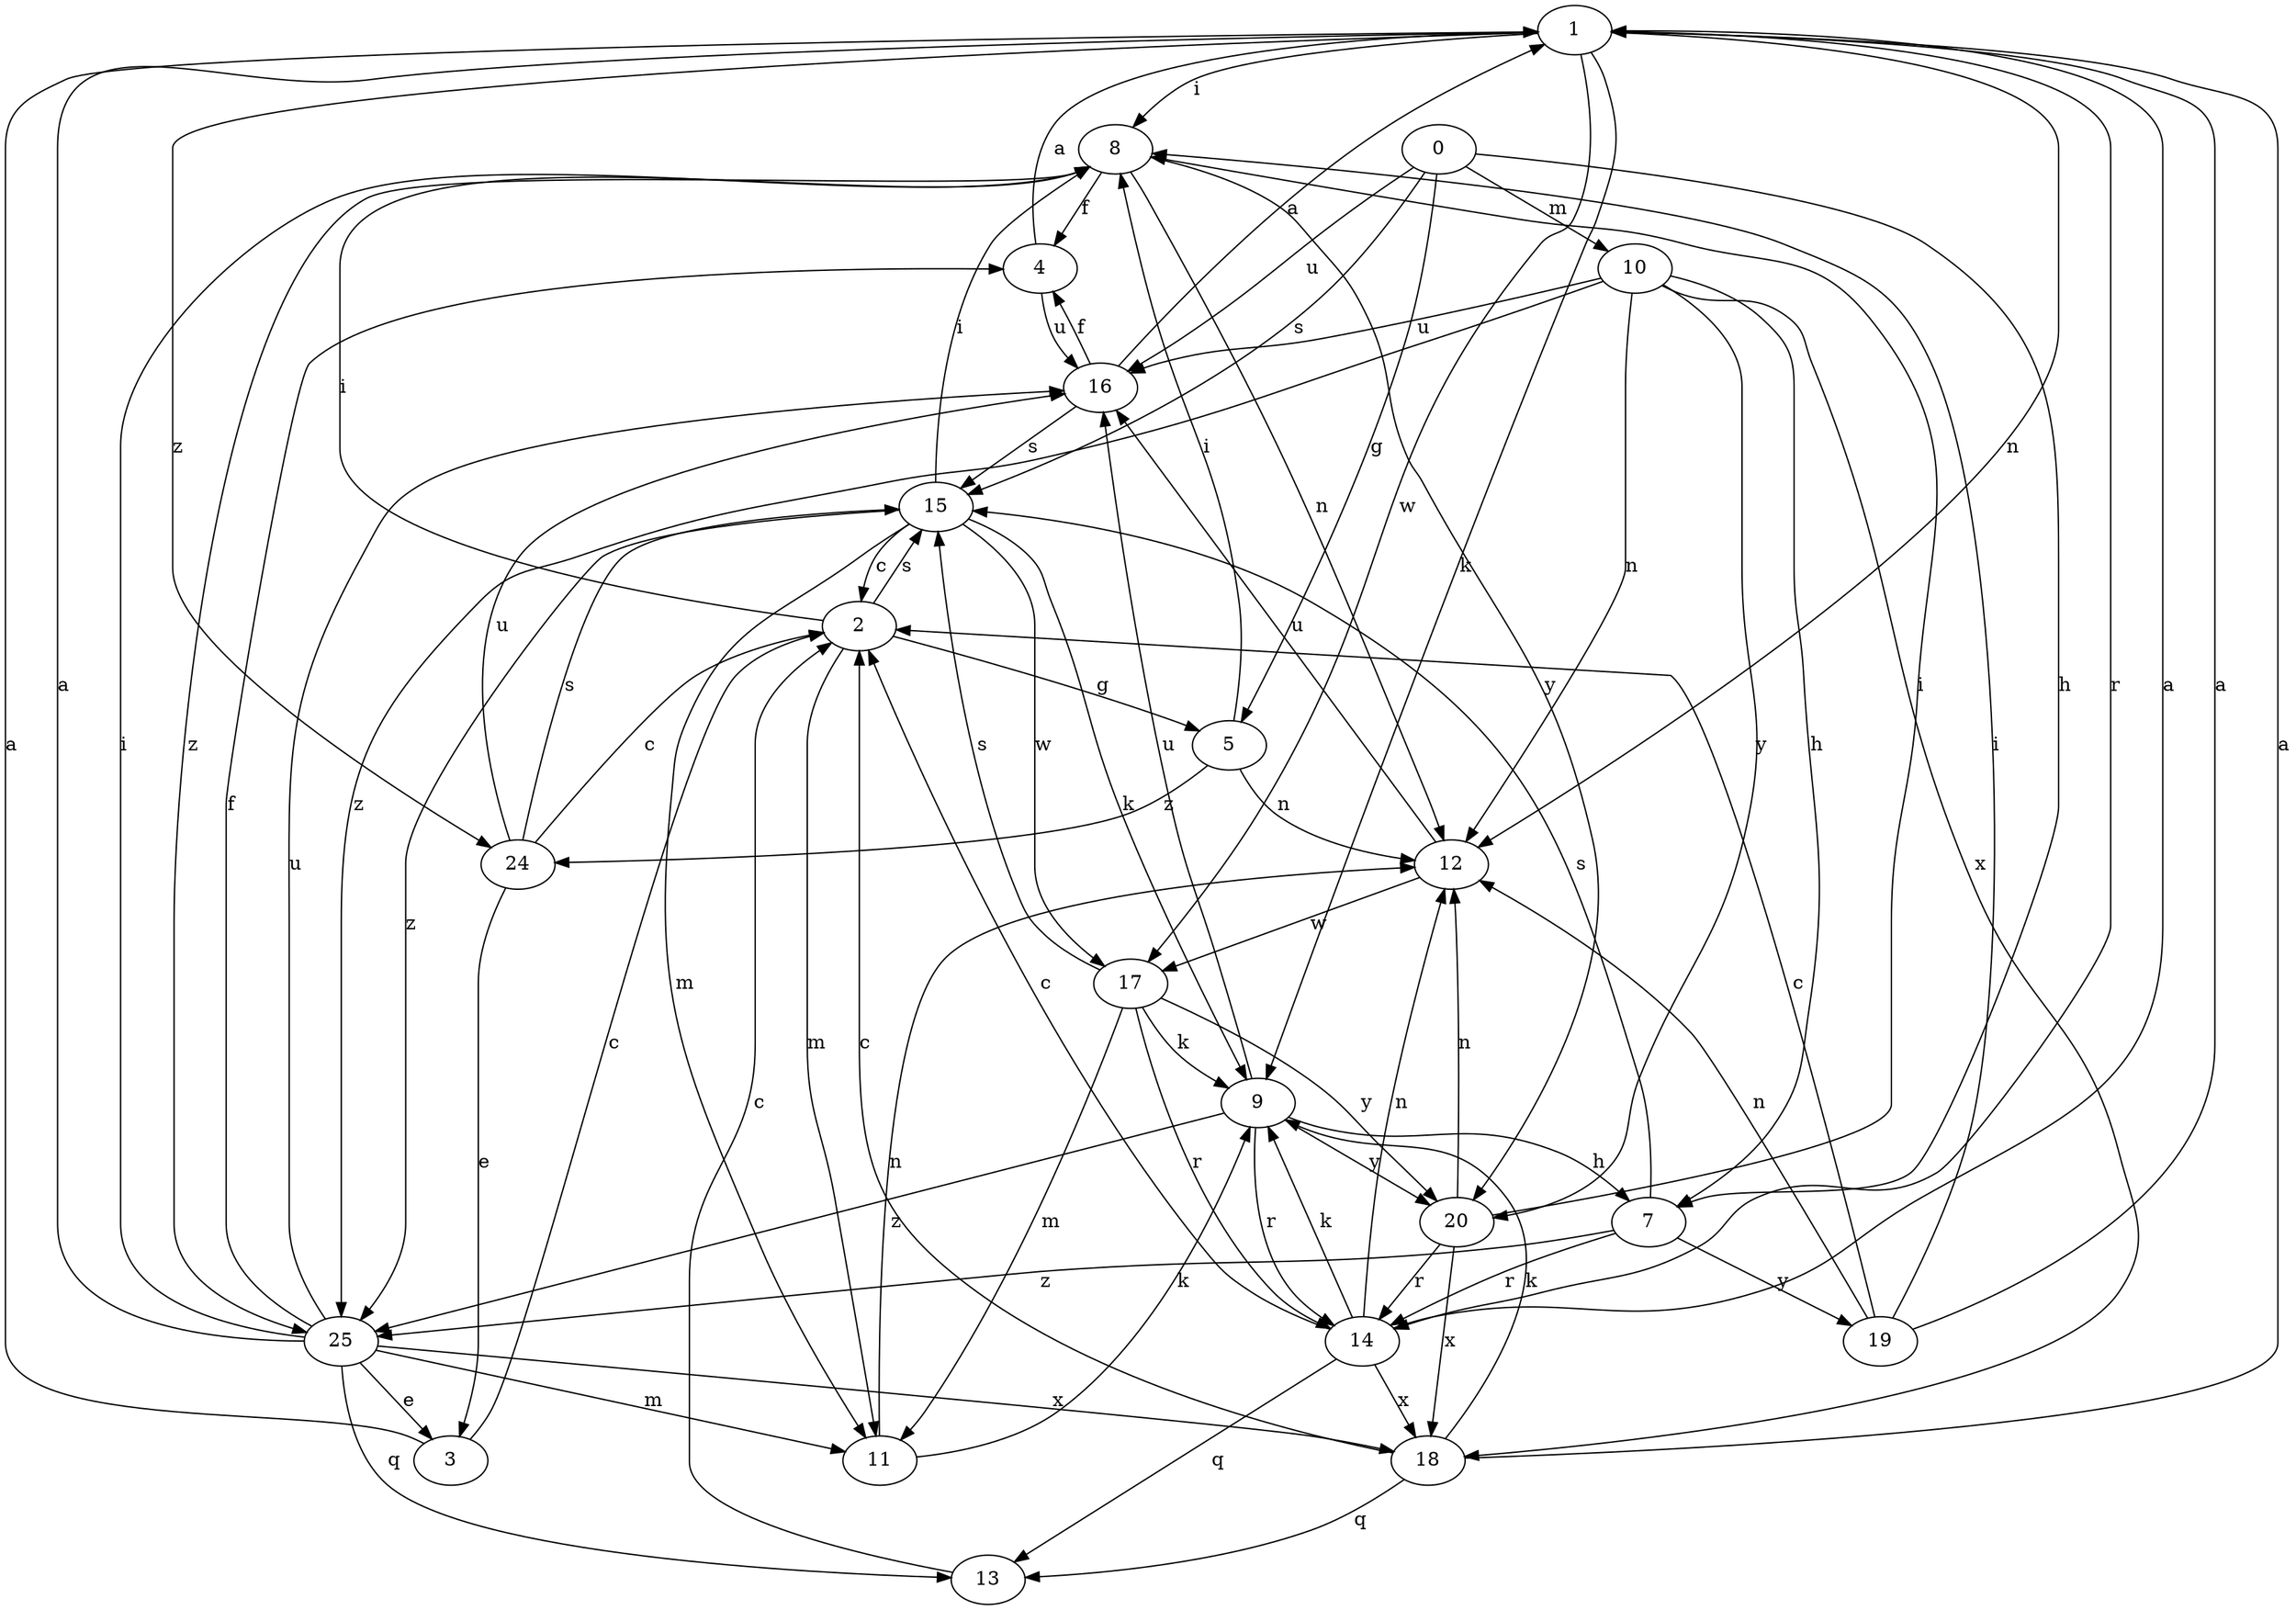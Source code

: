 strict digraph  {
1;
2;
3;
4;
5;
7;
8;
9;
10;
11;
12;
13;
0;
14;
15;
16;
17;
18;
19;
20;
24;
25;
1 -> 8  [label=i];
1 -> 9  [label=k];
1 -> 12  [label=n];
1 -> 14  [label=r];
1 -> 17  [label=w];
1 -> 24  [label=z];
2 -> 5  [label=g];
2 -> 8  [label=i];
2 -> 11  [label=m];
2 -> 15  [label=s];
3 -> 1  [label=a];
3 -> 2  [label=c];
4 -> 1  [label=a];
4 -> 16  [label=u];
5 -> 8  [label=i];
5 -> 12  [label=n];
5 -> 24  [label=z];
7 -> 14  [label=r];
7 -> 15  [label=s];
7 -> 19  [label=y];
7 -> 25  [label=z];
8 -> 4  [label=f];
8 -> 12  [label=n];
8 -> 20  [label=y];
8 -> 25  [label=z];
9 -> 7  [label=h];
9 -> 14  [label=r];
9 -> 16  [label=u];
9 -> 20  [label=y];
9 -> 25  [label=z];
10 -> 7  [label=h];
10 -> 12  [label=n];
10 -> 16  [label=u];
10 -> 18  [label=x];
10 -> 20  [label=y];
10 -> 25  [label=z];
11 -> 9  [label=k];
11 -> 12  [label=n];
12 -> 16  [label=u];
12 -> 17  [label=w];
13 -> 2  [label=c];
0 -> 5  [label=g];
0 -> 7  [label=h];
0 -> 10  [label=m];
0 -> 15  [label=s];
0 -> 16  [label=u];
14 -> 1  [label=a];
14 -> 2  [label=c];
14 -> 9  [label=k];
14 -> 12  [label=n];
14 -> 13  [label=q];
14 -> 18  [label=x];
15 -> 2  [label=c];
15 -> 8  [label=i];
15 -> 9  [label=k];
15 -> 11  [label=m];
15 -> 17  [label=w];
15 -> 25  [label=z];
16 -> 1  [label=a];
16 -> 4  [label=f];
16 -> 15  [label=s];
17 -> 9  [label=k];
17 -> 11  [label=m];
17 -> 14  [label=r];
17 -> 15  [label=s];
17 -> 20  [label=y];
18 -> 1  [label=a];
18 -> 2  [label=c];
18 -> 9  [label=k];
18 -> 13  [label=q];
19 -> 1  [label=a];
19 -> 2  [label=c];
19 -> 8  [label=i];
19 -> 12  [label=n];
20 -> 8  [label=i];
20 -> 12  [label=n];
20 -> 14  [label=r];
20 -> 18  [label=x];
24 -> 2  [label=c];
24 -> 3  [label=e];
24 -> 15  [label=s];
24 -> 16  [label=u];
25 -> 1  [label=a];
25 -> 3  [label=e];
25 -> 4  [label=f];
25 -> 8  [label=i];
25 -> 11  [label=m];
25 -> 13  [label=q];
25 -> 16  [label=u];
25 -> 18  [label=x];
}
